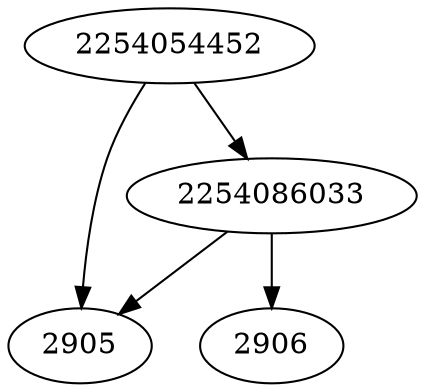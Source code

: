 strict digraph  {
2254086033;
2905;
2906;
2254054452;
2254086033 -> 2906;
2254086033 -> 2905;
2254054452 -> 2254086033;
2254054452 -> 2905;
}
